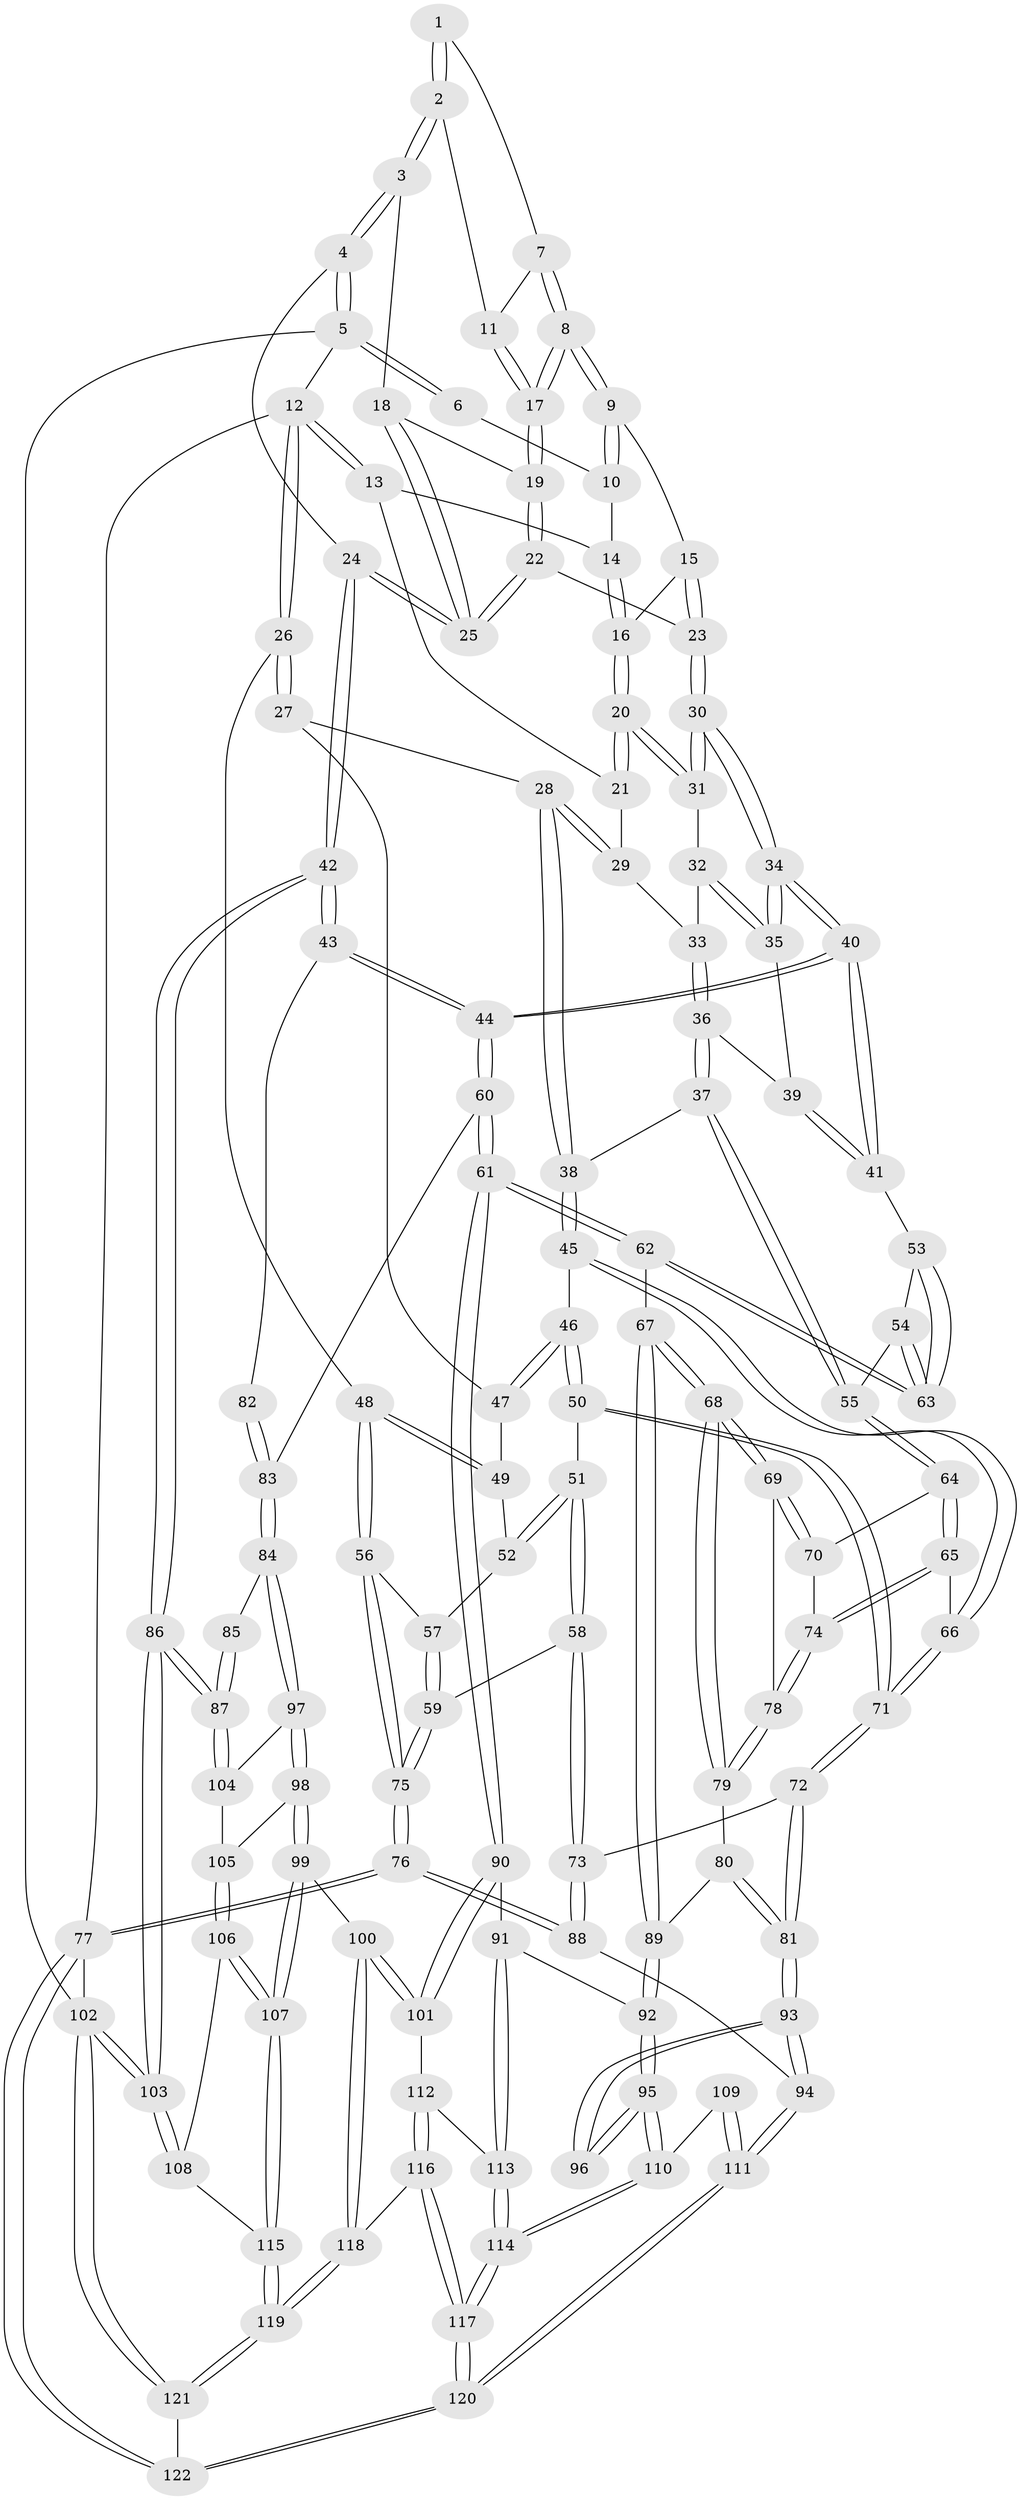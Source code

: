 // coarse degree distribution, {3: 0.2602739726027397, 5: 0.2876712328767123, 4: 0.3287671232876712, 8: 0.0136986301369863, 6: 0.0958904109589041, 2: 0.0136986301369863}
// Generated by graph-tools (version 1.1) at 2025/24/03/03/25 07:24:38]
// undirected, 122 vertices, 302 edges
graph export_dot {
graph [start="1"]
  node [color=gray90,style=filled];
  1 [pos="+0.7991866657585438+0"];
  2 [pos="+0.8776718674322533+0.03443719068700047"];
  3 [pos="+0.9328400896888472+0.0883013591597817"];
  4 [pos="+1+0"];
  5 [pos="+1+0"];
  6 [pos="+0.7595526667058686+0"];
  7 [pos="+0.805089979668399+0.06807565511477381"];
  8 [pos="+0.7829209796011557+0.13382746969214135"];
  9 [pos="+0.7614671692985844+0.11597498201987946"];
  10 [pos="+0.6992338305462455+0"];
  11 [pos="+0.8367913932744538+0.09838755997328423"];
  12 [pos="+0+0"];
  13 [pos="+0.36651980974272+0"];
  14 [pos="+0.5969451765924491+0"];
  15 [pos="+0.6729678171675689+0.12352893902083571"];
  16 [pos="+0.6244028859202336+0.11313557683307436"];
  17 [pos="+0.8122445314189314+0.17323833410762"];
  18 [pos="+0.923795642924086+0.12300528899906468"];
  19 [pos="+0.8147841101016772+0.1804884162761591"];
  20 [pos="+0.598874052111626+0.18070795533975445"];
  21 [pos="+0.36594624782939084+0.0186274976574083"];
  22 [pos="+0.803986049418186+0.23463622535964215"];
  23 [pos="+0.7995760164063469+0.2378013440797888"];
  24 [pos="+1+0.4023721079046899"];
  25 [pos="+1+0.3094696749274256"];
  26 [pos="+0+0"];
  27 [pos="+0.17750277923409558+0.23267863567899488"];
  28 [pos="+0.3334096811276279+0.1783190694933136"];
  29 [pos="+0.35619937004069524+0.11697822006294736"];
  30 [pos="+0.7947714009037865+0.2425310020262599"];
  31 [pos="+0.5958317353037779+0.1960604476683838"];
  32 [pos="+0.5880359469545174+0.20711183349394224"];
  33 [pos="+0.5848364779909344+0.20901409831135045"];
  34 [pos="+0.7477322756054218+0.35856751784776"];
  35 [pos="+0.6505267466856466+0.29370520463183547"];
  36 [pos="+0.5095954688264311+0.30170623146491177"];
  37 [pos="+0.4823004611091125+0.3267527225931468"];
  38 [pos="+0.3997425819429555+0.299537743544468"];
  39 [pos="+0.6166253461460353+0.33259137795888427"];
  40 [pos="+0.7479354950838619+0.3818570360182888"];
  41 [pos="+0.6287573830535091+0.3835045819575241"];
  42 [pos="+1+0.41839132307199545"];
  43 [pos="+1+0.4334043637334976"];
  44 [pos="+0.7703200538781863+0.43409844971736367"];
  45 [pos="+0.32046442342480475+0.39187842343832063"];
  46 [pos="+0.25493018507612786+0.3906024458168226"];
  47 [pos="+0.1712607098061049+0.26109331618905135"];
  48 [pos="+0+0.20358228449320942"];
  49 [pos="+0.13547195877578663+0.29802613449076304"];
  50 [pos="+0.22580615158993864+0.4247333805456767"];
  51 [pos="+0.21261680050545595+0.43270424903060467"];
  52 [pos="+0.11117045417872413+0.33274874480829425"];
  53 [pos="+0.6244525333087082+0.38517003045503756"];
  54 [pos="+0.5087187963333285+0.3634729146237223"];
  55 [pos="+0.4922622591929704+0.3526139218990661"];
  56 [pos="+0+0.3214215564317374"];
  57 [pos="+0.09951897879395855+0.3458267183282003"];
  58 [pos="+0.12687027923410696+0.5031459803231102"];
  59 [pos="+0.09563029375142053+0.49378956629408266"];
  60 [pos="+0.7068740540041215+0.5729043996098282"];
  61 [pos="+0.6969063182910274+0.5758667677922329"];
  62 [pos="+0.6103013011345878+0.5601771594313417"];
  63 [pos="+0.5921444573948574+0.4863642372887861"];
  64 [pos="+0.48576657271103735+0.37404547307349717"];
  65 [pos="+0.372789595023693+0.490099735715692"];
  66 [pos="+0.35406502333318024+0.4789743735674575"];
  67 [pos="+0.5607001050546957+0.5731822982191374"];
  68 [pos="+0.5600988429760652+0.5728338520237789"];
  69 [pos="+0.5281941895810494+0.5477835797301143"];
  70 [pos="+0.48475476635153225+0.4591087654522779"];
  71 [pos="+0.2829127374005247+0.5219028160980174"];
  72 [pos="+0.22489038029005928+0.604634128928181"];
  73 [pos="+0.20850472404435882+0.6003320334825432"];
  74 [pos="+0.38274885349056875+0.502130106865466"];
  75 [pos="+0+0.5593600109301298"];
  76 [pos="+0+0.8265930470581554"];
  77 [pos="+0+1"];
  78 [pos="+0.3896989938013381+0.5172436589354253"];
  79 [pos="+0.37855116659444554+0.5920931834303145"];
  80 [pos="+0.37363200286371406+0.6035319814433702"];
  81 [pos="+0.30776234111046574+0.679746992585876"];
  82 [pos="+0.8999437550281411+0.5440206409514476"];
  83 [pos="+0.7155788524616253+0.5788960225115481"];
  84 [pos="+0.7842625509237214+0.6389559014553287"];
  85 [pos="+0.8732282450202421+0.587640211464328"];
  86 [pos="+1+0.6093543934477819"];
  87 [pos="+1+0.6493853167033583"];
  88 [pos="+0+0.804246759155851"];
  89 [pos="+0.5166008841689683+0.6455843979285477"];
  90 [pos="+0.684116667189707+0.6189925036884036"];
  91 [pos="+0.5199216927715231+0.7535077961991002"];
  92 [pos="+0.48880847653643084+0.7367524868065903"];
  93 [pos="+0.31712961840320136+0.7139262272198369"];
  94 [pos="+0.2302075007132079+0.8511604873458288"];
  95 [pos="+0.4851431097887126+0.7380796542278073"];
  96 [pos="+0.3534533226449078+0.7241867176888135"];
  97 [pos="+0.7879685365871794+0.6436330928997916"];
  98 [pos="+0.7942402705920825+0.7283253431772917"];
  99 [pos="+0.7687578814258876+0.8120133426408246"];
  100 [pos="+0.7330633560354137+0.8212397569948829"];
  101 [pos="+0.6464167805376222+0.769621795372321"];
  102 [pos="+1+1"];
  103 [pos="+1+0.735463097706259"];
  104 [pos="+0.9686777593334215+0.6807660448012409"];
  105 [pos="+0.9044991557194523+0.7575874070715195"];
  106 [pos="+0.9002315665990595+0.7759092380186113"];
  107 [pos="+0.8423074474791509+0.8557680030626194"];
  108 [pos="+0.9618908958406232+0.8299627645559813"];
  109 [pos="+0.3895414362212639+0.8134819052788123"];
  110 [pos="+0.44850856698107666+0.8713498958536302"];
  111 [pos="+0.35914722330483484+1"];
  112 [pos="+0.5824597889076211+0.791621297065655"];
  113 [pos="+0.5799606284226276+0.7902368608482312"];
  114 [pos="+0.44627836453343256+0.8985238338099247"];
  115 [pos="+0.8754656952059693+0.9168499844173514"];
  116 [pos="+0.5773209235227345+0.9257799208001567"];
  117 [pos="+0.42125142461014364+1"];
  118 [pos="+0.6933017859215644+0.9230367944761646"];
  119 [pos="+0.9318685643701433+1"];
  120 [pos="+0.38569630229213747+1"];
  121 [pos="+0.9474453524377465+1"];
  122 [pos="+0.38394772002208805+1"];
  1 -- 2;
  1 -- 2;
  1 -- 7;
  2 -- 3;
  2 -- 3;
  2 -- 11;
  3 -- 4;
  3 -- 4;
  3 -- 18;
  4 -- 5;
  4 -- 5;
  4 -- 24;
  5 -- 6;
  5 -- 6;
  5 -- 12;
  5 -- 102;
  6 -- 10;
  7 -- 8;
  7 -- 8;
  7 -- 11;
  8 -- 9;
  8 -- 9;
  8 -- 17;
  8 -- 17;
  9 -- 10;
  9 -- 10;
  9 -- 15;
  10 -- 14;
  11 -- 17;
  11 -- 17;
  12 -- 13;
  12 -- 13;
  12 -- 26;
  12 -- 26;
  12 -- 77;
  13 -- 14;
  13 -- 21;
  14 -- 16;
  14 -- 16;
  15 -- 16;
  15 -- 23;
  15 -- 23;
  16 -- 20;
  16 -- 20;
  17 -- 19;
  17 -- 19;
  18 -- 19;
  18 -- 25;
  18 -- 25;
  19 -- 22;
  19 -- 22;
  20 -- 21;
  20 -- 21;
  20 -- 31;
  20 -- 31;
  21 -- 29;
  22 -- 23;
  22 -- 25;
  22 -- 25;
  23 -- 30;
  23 -- 30;
  24 -- 25;
  24 -- 25;
  24 -- 42;
  24 -- 42;
  26 -- 27;
  26 -- 27;
  26 -- 48;
  27 -- 28;
  27 -- 47;
  28 -- 29;
  28 -- 29;
  28 -- 38;
  28 -- 38;
  29 -- 33;
  30 -- 31;
  30 -- 31;
  30 -- 34;
  30 -- 34;
  31 -- 32;
  32 -- 33;
  32 -- 35;
  32 -- 35;
  33 -- 36;
  33 -- 36;
  34 -- 35;
  34 -- 35;
  34 -- 40;
  34 -- 40;
  35 -- 39;
  36 -- 37;
  36 -- 37;
  36 -- 39;
  37 -- 38;
  37 -- 55;
  37 -- 55;
  38 -- 45;
  38 -- 45;
  39 -- 41;
  39 -- 41;
  40 -- 41;
  40 -- 41;
  40 -- 44;
  40 -- 44;
  41 -- 53;
  42 -- 43;
  42 -- 43;
  42 -- 86;
  42 -- 86;
  43 -- 44;
  43 -- 44;
  43 -- 82;
  44 -- 60;
  44 -- 60;
  45 -- 46;
  45 -- 66;
  45 -- 66;
  46 -- 47;
  46 -- 47;
  46 -- 50;
  46 -- 50;
  47 -- 49;
  48 -- 49;
  48 -- 49;
  48 -- 56;
  48 -- 56;
  49 -- 52;
  50 -- 51;
  50 -- 71;
  50 -- 71;
  51 -- 52;
  51 -- 52;
  51 -- 58;
  51 -- 58;
  52 -- 57;
  53 -- 54;
  53 -- 63;
  53 -- 63;
  54 -- 55;
  54 -- 63;
  54 -- 63;
  55 -- 64;
  55 -- 64;
  56 -- 57;
  56 -- 75;
  56 -- 75;
  57 -- 59;
  57 -- 59;
  58 -- 59;
  58 -- 73;
  58 -- 73;
  59 -- 75;
  59 -- 75;
  60 -- 61;
  60 -- 61;
  60 -- 83;
  61 -- 62;
  61 -- 62;
  61 -- 90;
  61 -- 90;
  62 -- 63;
  62 -- 63;
  62 -- 67;
  64 -- 65;
  64 -- 65;
  64 -- 70;
  65 -- 66;
  65 -- 74;
  65 -- 74;
  66 -- 71;
  66 -- 71;
  67 -- 68;
  67 -- 68;
  67 -- 89;
  67 -- 89;
  68 -- 69;
  68 -- 69;
  68 -- 79;
  68 -- 79;
  69 -- 70;
  69 -- 70;
  69 -- 78;
  70 -- 74;
  71 -- 72;
  71 -- 72;
  72 -- 73;
  72 -- 81;
  72 -- 81;
  73 -- 88;
  73 -- 88;
  74 -- 78;
  74 -- 78;
  75 -- 76;
  75 -- 76;
  76 -- 77;
  76 -- 77;
  76 -- 88;
  76 -- 88;
  77 -- 122;
  77 -- 122;
  77 -- 102;
  78 -- 79;
  78 -- 79;
  79 -- 80;
  80 -- 81;
  80 -- 81;
  80 -- 89;
  81 -- 93;
  81 -- 93;
  82 -- 83;
  82 -- 83;
  83 -- 84;
  83 -- 84;
  84 -- 85;
  84 -- 97;
  84 -- 97;
  85 -- 87;
  85 -- 87;
  86 -- 87;
  86 -- 87;
  86 -- 103;
  86 -- 103;
  87 -- 104;
  87 -- 104;
  88 -- 94;
  89 -- 92;
  89 -- 92;
  90 -- 91;
  90 -- 101;
  90 -- 101;
  91 -- 92;
  91 -- 113;
  91 -- 113;
  92 -- 95;
  92 -- 95;
  93 -- 94;
  93 -- 94;
  93 -- 96;
  93 -- 96;
  94 -- 111;
  94 -- 111;
  95 -- 96;
  95 -- 96;
  95 -- 110;
  95 -- 110;
  97 -- 98;
  97 -- 98;
  97 -- 104;
  98 -- 99;
  98 -- 99;
  98 -- 105;
  99 -- 100;
  99 -- 107;
  99 -- 107;
  100 -- 101;
  100 -- 101;
  100 -- 118;
  100 -- 118;
  101 -- 112;
  102 -- 103;
  102 -- 103;
  102 -- 121;
  102 -- 121;
  103 -- 108;
  103 -- 108;
  104 -- 105;
  105 -- 106;
  105 -- 106;
  106 -- 107;
  106 -- 107;
  106 -- 108;
  107 -- 115;
  107 -- 115;
  108 -- 115;
  109 -- 110;
  109 -- 111;
  109 -- 111;
  110 -- 114;
  110 -- 114;
  111 -- 120;
  111 -- 120;
  112 -- 113;
  112 -- 116;
  112 -- 116;
  113 -- 114;
  113 -- 114;
  114 -- 117;
  114 -- 117;
  115 -- 119;
  115 -- 119;
  116 -- 117;
  116 -- 117;
  116 -- 118;
  117 -- 120;
  117 -- 120;
  118 -- 119;
  118 -- 119;
  119 -- 121;
  119 -- 121;
  120 -- 122;
  120 -- 122;
  121 -- 122;
}
